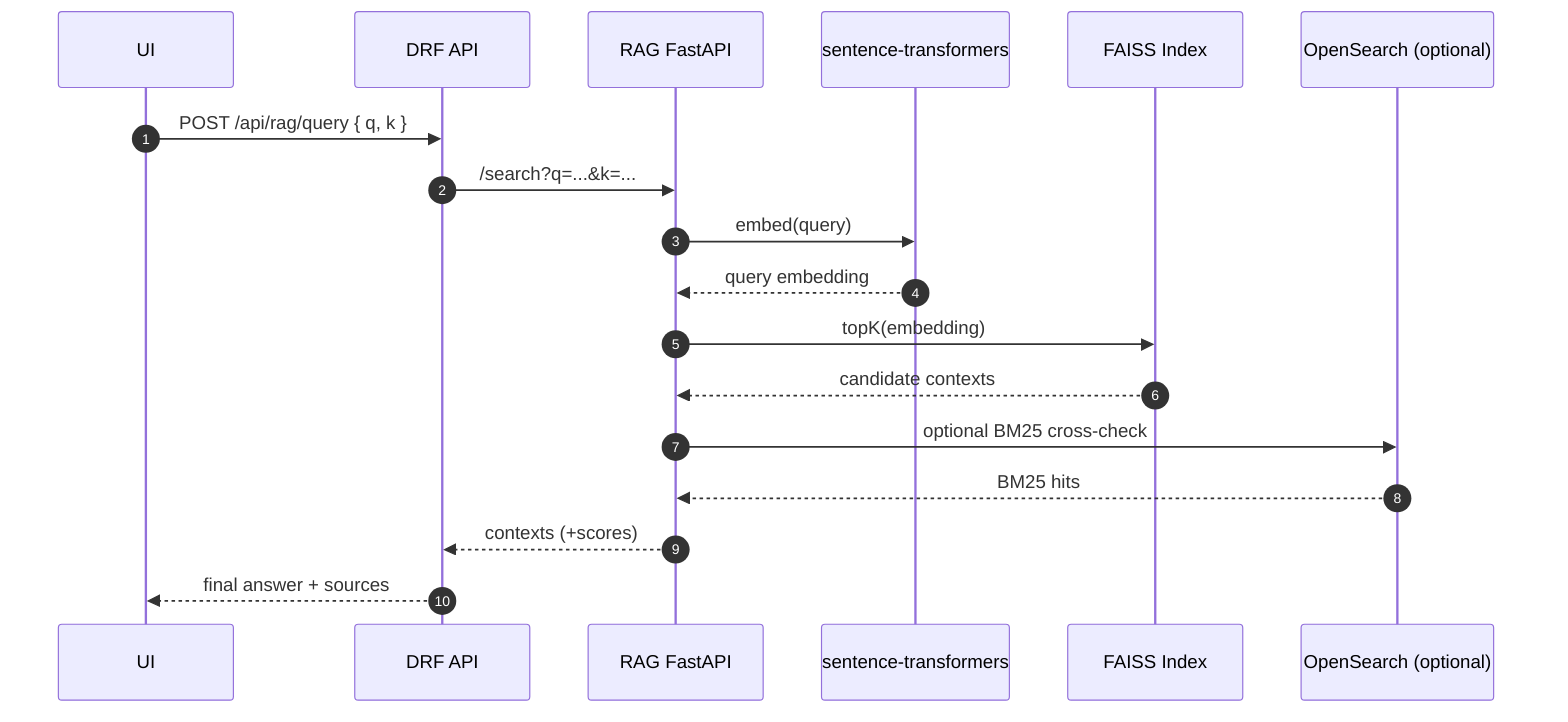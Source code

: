 sequenceDiagram
  autonumber
  participant UI as UI
  participant API as DRF API
  participant R as RAG FastAPI
  participant E as sentence-transformers
  participant F as FAISS Index
  participant O as OpenSearch (optional)

  UI->>API: POST /api/rag/query { q, k }
  API->>R: /search?q=...&k=...
  R->>E: embed(query)
  E-->>R: query embedding
  R->>F: topK(embedding)
  F-->>R: candidate contexts
  R->>O: optional BM25 cross-check
  O-->>R: BM25 hits
  R-->>API: contexts (+scores)
  API-->>UI: final answer + sources